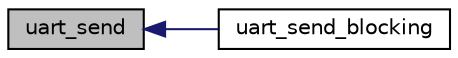 digraph "uart_send"
{
  edge [fontname="Helvetica",fontsize="10",labelfontname="Helvetica",labelfontsize="10"];
  node [fontname="Helvetica",fontsize="10",shape=record];
  rankdir="LR";
  Node1 [label="uart_send",height=0.2,width=0.4,color="black", fillcolor="grey75", style="filled", fontcolor="black"];
  Node1 -> Node2 [dir="back",color="midnightblue",fontsize="10",style="solid",fontname="Helvetica"];
  Node2 [label="uart_send_blocking",height=0.2,width=0.4,color="black", fillcolor="white", style="filled",URL="$group__uart__send__recv.html#ga2a621068c90e83ee0d9646235dda7ba6",tooltip="UART Send Data Word with Blocking. "];
}
